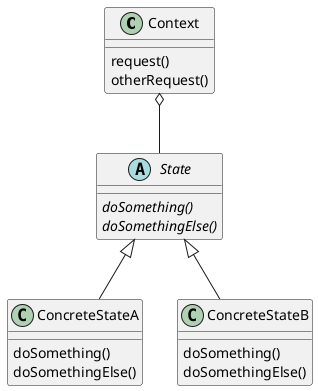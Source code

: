 @startuml

class Context {
    request()
    otherRequest()
}

abstract class State {
    {abstract} doSomething()
    {abstract} doSomethingElse()
}

Context o-- State

State <|--	ConcreteStateA
State <|--	ConcreteStateB

class ConcreteStateA {
    doSomething()
    doSomethingElse()
}

class ConcreteStateB {
    doSomething()
    doSomethingElse()
}

@enduml